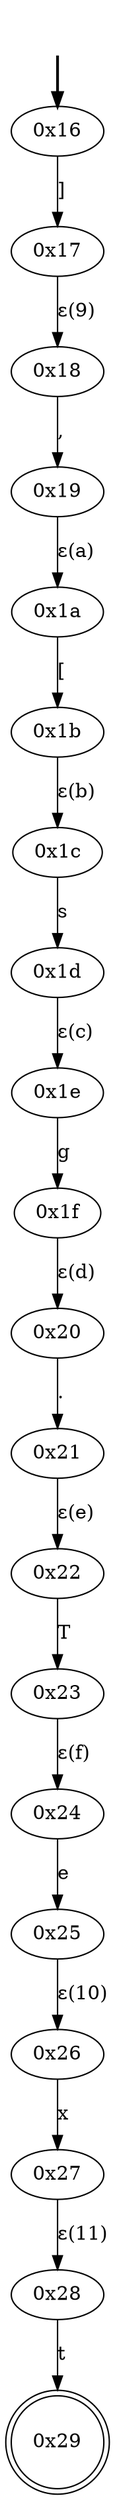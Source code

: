 digraph {
	fake [style=invisible]
	"0x16" [root=true]
	"0x17"
	"0x18"
	"0x19"
	"0x1a"
	"0x1b"
	"0x1c"
	"0x1d"
	"0x1e"
	"0x1f"
	"0x20"
	"0x21"
	"0x22"
	"0x23"
	"0x24"
	"0x25"
	"0x26"
	"0x27"
	"0x28"
	"0x29" [shape=doublecircle]
	fake -> "0x16" [style=bold]
	"0x16" -> "0x17" [label="]"]
	"0x18" -> "0x19" [label=","]
	"0x17" -> "0x18" [label="ε(9)"]
	"0x1a" -> "0x1b" [label="["]
	"0x19" -> "0x1a" [label="ε(a)"]
	"0x1c" -> "0x1d" [label=s]
	"0x1b" -> "0x1c" [label="ε(b)"]
	"0x1e" -> "0x1f" [label=g]
	"0x1d" -> "0x1e" [label="ε(c)"]
	"0x20" -> "0x21" [label="."]
	"0x1f" -> "0x20" [label="ε(d)"]
	"0x22" -> "0x23" [label=T]
	"0x21" -> "0x22" [label="ε(e)"]
	"0x24" -> "0x25" [label=e]
	"0x23" -> "0x24" [label="ε(f)"]
	"0x26" -> "0x27" [label=x]
	"0x25" -> "0x26" [label="ε(10)"]
	"0x28" -> "0x29" [label=t]
	"0x27" -> "0x28" [label="ε(11)"]
}
